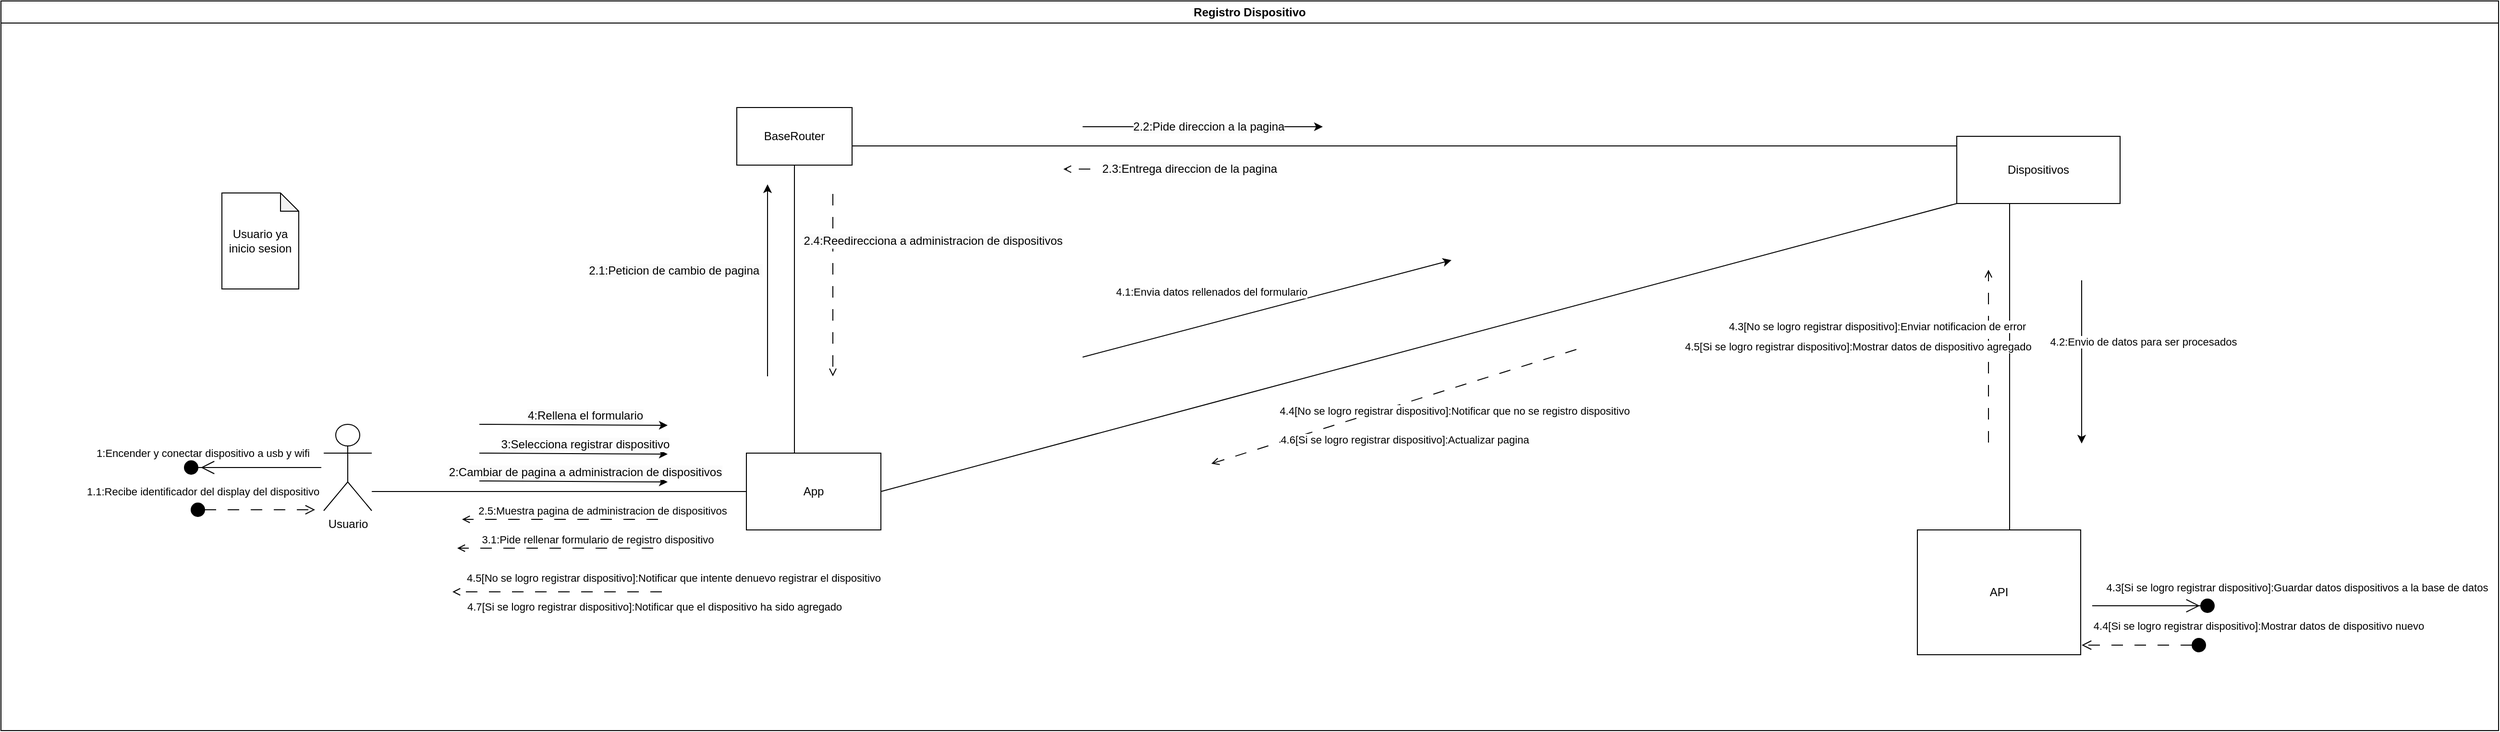 <mxfile version="24.7.17">
  <diagram name="Página-1" id="HpcF04neRlfk61U_BmMo">
    <mxGraphModel dx="1600" dy="924" grid="1" gridSize="10" guides="1" tooltips="1" connect="1" arrows="1" fold="1" page="1" pageScale="1" pageWidth="827" pageHeight="1169" math="0" shadow="0">
      <root>
        <mxCell id="0" />
        <mxCell id="1" parent="0" />
        <mxCell id="HlTpHQT_LpQZvoVh_AyP-126" value="Registro Dispositivo" style="swimlane;whiteSpace=wrap;html=1;" vertex="1" parent="1">
          <mxGeometry x="30" y="60" width="2600" height="760" as="geometry" />
        </mxCell>
        <mxCell id="HlTpHQT_LpQZvoVh_AyP-127" style="edgeStyle=orthogonalEdgeStyle;rounded=0;orthogonalLoop=1;jettySize=auto;html=1;entryX=0;entryY=0.5;entryDx=0;entryDy=0;endArrow=none;endFill=0;" edge="1" parent="HlTpHQT_LpQZvoVh_AyP-126" source="HlTpHQT_LpQZvoVh_AyP-128" target="HlTpHQT_LpQZvoVh_AyP-132">
          <mxGeometry relative="1" as="geometry">
            <Array as="points">
              <mxPoint x="476" y="511" />
              <mxPoint x="476" y="511" />
            </Array>
          </mxGeometry>
        </mxCell>
        <mxCell id="HlTpHQT_LpQZvoVh_AyP-128" value="Usuario" style="shape=umlActor;verticalLabelPosition=bottom;verticalAlign=top;html=1;outlineConnect=0;" vertex="1" parent="HlTpHQT_LpQZvoVh_AyP-126">
          <mxGeometry x="336" y="441" width="50" height="90" as="geometry" />
        </mxCell>
        <mxCell id="HlTpHQT_LpQZvoVh_AyP-129" style="edgeStyle=orthogonalEdgeStyle;rounded=0;orthogonalLoop=1;jettySize=auto;html=1;endArrow=none;endFill=0;" edge="1" parent="HlTpHQT_LpQZvoVh_AyP-126" source="HlTpHQT_LpQZvoVh_AyP-130" target="HlTpHQT_LpQZvoVh_AyP-135">
          <mxGeometry relative="1" as="geometry">
            <Array as="points">
              <mxPoint x="1156" y="151" />
              <mxPoint x="1156" y="151" />
            </Array>
          </mxGeometry>
        </mxCell>
        <mxCell id="HlTpHQT_LpQZvoVh_AyP-130" value="BaseRouter" style="rounded=0;whiteSpace=wrap;html=1;" vertex="1" parent="HlTpHQT_LpQZvoVh_AyP-126">
          <mxGeometry x="766" y="111" width="120" height="60" as="geometry" />
        </mxCell>
        <mxCell id="HlTpHQT_LpQZvoVh_AyP-131" style="edgeStyle=orthogonalEdgeStyle;rounded=0;orthogonalLoop=1;jettySize=auto;html=1;endArrow=none;endFill=0;" edge="1" parent="HlTpHQT_LpQZvoVh_AyP-126" source="HlTpHQT_LpQZvoVh_AyP-132" target="HlTpHQT_LpQZvoVh_AyP-130">
          <mxGeometry relative="1" as="geometry">
            <Array as="points">
              <mxPoint x="826" y="361" />
              <mxPoint x="826" y="361" />
            </Array>
          </mxGeometry>
        </mxCell>
        <mxCell id="HlTpHQT_LpQZvoVh_AyP-132" value="App" style="rounded=0;whiteSpace=wrap;html=1;" vertex="1" parent="HlTpHQT_LpQZvoVh_AyP-126">
          <mxGeometry x="776" y="471" width="140" height="80" as="geometry" />
        </mxCell>
        <mxCell id="HlTpHQT_LpQZvoVh_AyP-133" value="API" style="rounded=0;whiteSpace=wrap;html=1;" vertex="1" parent="HlTpHQT_LpQZvoVh_AyP-126">
          <mxGeometry x="1995" y="551" width="170" height="130" as="geometry" />
        </mxCell>
        <mxCell id="HlTpHQT_LpQZvoVh_AyP-134" style="edgeStyle=orthogonalEdgeStyle;rounded=0;orthogonalLoop=1;jettySize=auto;html=1;endArrow=none;endFill=0;" edge="1" parent="HlTpHQT_LpQZvoVh_AyP-126" source="HlTpHQT_LpQZvoVh_AyP-135">
          <mxGeometry relative="1" as="geometry">
            <Array as="points">
              <mxPoint x="2091" y="421" />
              <mxPoint x="2091" y="421" />
            </Array>
            <mxPoint x="2091.0" y="551" as="targetPoint" />
          </mxGeometry>
        </mxCell>
        <mxCell id="HlTpHQT_LpQZvoVh_AyP-135" value="Dispositivos" style="rounded=0;whiteSpace=wrap;html=1;" vertex="1" parent="HlTpHQT_LpQZvoVh_AyP-126">
          <mxGeometry x="2036" y="141" width="170" height="70" as="geometry" />
        </mxCell>
        <mxCell id="HlTpHQT_LpQZvoVh_AyP-136" value="" style="endArrow=classic;html=1;rounded=0;" edge="1" parent="HlTpHQT_LpQZvoVh_AyP-126">
          <mxGeometry width="50" height="50" relative="1" as="geometry">
            <mxPoint x="498" y="500" as="sourcePoint" />
            <mxPoint x="694" y="501" as="targetPoint" />
          </mxGeometry>
        </mxCell>
        <mxCell id="HlTpHQT_LpQZvoVh_AyP-137" value="&lt;span style=&quot;font-size: 12px; background-color: rgb(251, 251, 251);&quot;&gt;2:Cambiar de pagina a administracion de dispositivos&lt;/span&gt;" style="edgeLabel;html=1;align=center;verticalAlign=middle;resizable=0;points=[];" vertex="1" connectable="0" parent="HlTpHQT_LpQZvoVh_AyP-136">
          <mxGeometry x="-0.107" y="-2" relative="1" as="geometry">
            <mxPoint x="22" y="-12" as="offset" />
          </mxGeometry>
        </mxCell>
        <mxCell id="HlTpHQT_LpQZvoVh_AyP-138" value="" style="endArrow=classic;html=1;rounded=0;" edge="1" parent="HlTpHQT_LpQZvoVh_AyP-126">
          <mxGeometry width="50" height="50" relative="1" as="geometry">
            <mxPoint x="798" y="391" as="sourcePoint" />
            <mxPoint x="798" y="191" as="targetPoint" />
          </mxGeometry>
        </mxCell>
        <mxCell id="HlTpHQT_LpQZvoVh_AyP-139" value="&lt;span style=&quot;font-size: 12px; background-color: rgb(251, 251, 251);&quot;&gt;2.1:Peticion de cambio de pagina&amp;nbsp;&lt;/span&gt;" style="edgeLabel;html=1;align=center;verticalAlign=middle;resizable=0;points=[];" vertex="1" connectable="0" parent="HlTpHQT_LpQZvoVh_AyP-138">
          <mxGeometry x="0.001" y="2" relative="1" as="geometry">
            <mxPoint x="-94" y="-10" as="offset" />
          </mxGeometry>
        </mxCell>
        <mxCell id="HlTpHQT_LpQZvoVh_AyP-140" value="" style="endArrow=open;html=1;rounded=0;endFill=0;dashed=1;dashPattern=12 12;" edge="1" parent="HlTpHQT_LpQZvoVh_AyP-126">
          <mxGeometry width="50" height="50" relative="1" as="geometry">
            <mxPoint x="866" y="201" as="sourcePoint" />
            <mxPoint x="866" y="391" as="targetPoint" />
          </mxGeometry>
        </mxCell>
        <mxCell id="HlTpHQT_LpQZvoVh_AyP-141" value="&lt;span style=&quot;font-size: 12px; background-color: rgb(251, 251, 251);&quot;&gt;2.4:Reedirecciona a administracion de dispositivos&lt;/span&gt;" style="edgeLabel;html=1;align=center;verticalAlign=middle;resizable=0;points=[];" vertex="1" connectable="0" parent="HlTpHQT_LpQZvoVh_AyP-140">
          <mxGeometry x="-0.085" y="-4" relative="1" as="geometry">
            <mxPoint x="108" y="-38" as="offset" />
          </mxGeometry>
        </mxCell>
        <mxCell id="HlTpHQT_LpQZvoVh_AyP-142" value="" style="endArrow=classic;html=1;rounded=0;" edge="1" parent="HlTpHQT_LpQZvoVh_AyP-126">
          <mxGeometry width="50" height="50" relative="1" as="geometry">
            <mxPoint x="1126" y="131" as="sourcePoint" />
            <mxPoint x="1376" y="131" as="targetPoint" />
          </mxGeometry>
        </mxCell>
        <mxCell id="HlTpHQT_LpQZvoVh_AyP-143" value="&lt;span style=&quot;font-size: 12px; background-color: rgb(251, 251, 251);&quot;&gt;2.2:Pide direccion a la pagina&lt;/span&gt;" style="edgeLabel;html=1;align=center;verticalAlign=middle;resizable=0;points=[];" vertex="1" connectable="0" parent="HlTpHQT_LpQZvoVh_AyP-142">
          <mxGeometry x="0.563" y="-2" relative="1" as="geometry">
            <mxPoint x="-65" y="-2" as="offset" />
          </mxGeometry>
        </mxCell>
        <mxCell id="HlTpHQT_LpQZvoVh_AyP-144" value="" style="endArrow=classic;html=1;rounded=0;" edge="1" parent="HlTpHQT_LpQZvoVh_AyP-126">
          <mxGeometry width="50" height="50" relative="1" as="geometry">
            <mxPoint x="2166" y="291" as="sourcePoint" />
            <mxPoint x="2166" y="461" as="targetPoint" />
            <Array as="points" />
          </mxGeometry>
        </mxCell>
        <mxCell id="HlTpHQT_LpQZvoVh_AyP-145" value="4.2:Envio de datos para ser procesados" style="edgeLabel;html=1;align=center;verticalAlign=middle;resizable=0;points=[];" vertex="1" connectable="0" parent="HlTpHQT_LpQZvoVh_AyP-144">
          <mxGeometry x="0.174" y="2" relative="1" as="geometry">
            <mxPoint x="62" y="-36" as="offset" />
          </mxGeometry>
        </mxCell>
        <mxCell id="HlTpHQT_LpQZvoVh_AyP-146" value="" style="endArrow=open;html=1;rounded=0;endFill=0;dashed=1;dashPattern=12 12;" edge="1" parent="HlTpHQT_LpQZvoVh_AyP-126">
          <mxGeometry width="50" height="50" relative="1" as="geometry">
            <mxPoint x="2069" y="460" as="sourcePoint" />
            <mxPoint x="2069" y="280" as="targetPoint" />
          </mxGeometry>
        </mxCell>
        <mxCell id="HlTpHQT_LpQZvoVh_AyP-147" value="4.3[No se logro registrar dispositivo]:Enviar notificacion de error" style="edgeLabel;html=1;align=center;verticalAlign=middle;resizable=0;points=[];" vertex="1" connectable="0" parent="HlTpHQT_LpQZvoVh_AyP-146">
          <mxGeometry x="0.335" relative="1" as="geometry">
            <mxPoint x="-116" y="-1" as="offset" />
          </mxGeometry>
        </mxCell>
        <mxCell id="HlTpHQT_LpQZvoVh_AyP-148" value="4.5[Si se logro registrar dispositivo]:Mostrar datos de dispositivo agregado" style="edgeLabel;html=1;align=center;verticalAlign=middle;resizable=0;points=[];" vertex="1" connectable="0" parent="HlTpHQT_LpQZvoVh_AyP-146">
          <mxGeometry x="-0.407" y="3" relative="1" as="geometry">
            <mxPoint x="-133" y="-47" as="offset" />
          </mxGeometry>
        </mxCell>
        <mxCell id="HlTpHQT_LpQZvoVh_AyP-149" value="" style="endArrow=open;html=1;rounded=0;endFill=0;dashed=1;dashPattern=12 12;" edge="1" parent="HlTpHQT_LpQZvoVh_AyP-126">
          <mxGeometry width="50" height="50" relative="1" as="geometry">
            <mxPoint x="1326" y="175.17" as="sourcePoint" />
            <mxPoint x="1106" y="175.17" as="targetPoint" />
          </mxGeometry>
        </mxCell>
        <mxCell id="HlTpHQT_LpQZvoVh_AyP-150" value="&lt;span style=&quot;font-size: 12px; background-color: rgb(251, 251, 251);&quot;&gt;2.3:Entrega direccion de la pagina&lt;/span&gt;" style="edgeLabel;html=1;align=center;verticalAlign=middle;resizable=0;points=[];" vertex="1" connectable="0" parent="HlTpHQT_LpQZvoVh_AyP-149">
          <mxGeometry x="0.103" y="-5" relative="1" as="geometry">
            <mxPoint x="32" y="5" as="offset" />
          </mxGeometry>
        </mxCell>
        <mxCell id="HlTpHQT_LpQZvoVh_AyP-151" value="" style="endArrow=none;html=1;rounded=0;entryX=0;entryY=1;entryDx=0;entryDy=0;exitX=1;exitY=0.5;exitDx=0;exitDy=0;endFill=0;" edge="1" parent="HlTpHQT_LpQZvoVh_AyP-126" source="HlTpHQT_LpQZvoVh_AyP-132" target="HlTpHQT_LpQZvoVh_AyP-135">
          <mxGeometry width="50" height="50" relative="1" as="geometry">
            <mxPoint x="956" y="451" as="sourcePoint" />
            <mxPoint x="1136" y="341" as="targetPoint" />
          </mxGeometry>
        </mxCell>
        <mxCell id="HlTpHQT_LpQZvoVh_AyP-152" value="" style="endArrow=classic;html=1;rounded=0;" edge="1" parent="HlTpHQT_LpQZvoVh_AyP-126">
          <mxGeometry width="50" height="50" relative="1" as="geometry">
            <mxPoint x="1126" y="371" as="sourcePoint" />
            <mxPoint x="1510" y="270" as="targetPoint" />
          </mxGeometry>
        </mxCell>
        <mxCell id="HlTpHQT_LpQZvoVh_AyP-153" value="4.1:Envia datos rellenados del formulario" style="edgeLabel;html=1;align=center;verticalAlign=middle;resizable=0;points=[];" vertex="1" connectable="0" parent="HlTpHQT_LpQZvoVh_AyP-152">
          <mxGeometry x="-0.211" y="3" relative="1" as="geometry">
            <mxPoint x="-17" y="-26" as="offset" />
          </mxGeometry>
        </mxCell>
        <mxCell id="HlTpHQT_LpQZvoVh_AyP-154" value="" style="endArrow=open;html=1;rounded=0;endFill=0;dashed=1;dashPattern=12 12;" edge="1" parent="HlTpHQT_LpQZvoVh_AyP-126">
          <mxGeometry width="50" height="50" relative="1" as="geometry">
            <mxPoint x="1640" y="363" as="sourcePoint" />
            <mxPoint x="1260" y="482" as="targetPoint" />
          </mxGeometry>
        </mxCell>
        <mxCell id="HlTpHQT_LpQZvoVh_AyP-155" value="4.4[No se logro registrar dispositivo]:Notificar que no se registro dispositivo" style="edgeLabel;html=1;align=center;verticalAlign=middle;resizable=0;points=[];" vertex="1" connectable="0" parent="HlTpHQT_LpQZvoVh_AyP-154">
          <mxGeometry x="0.426" y="-4" relative="1" as="geometry">
            <mxPoint x="145" y="-17" as="offset" />
          </mxGeometry>
        </mxCell>
        <mxCell id="HlTpHQT_LpQZvoVh_AyP-156" value="4.6[Si se logro registrar dispositivo]:Actualizar pagina" style="edgeLabel;html=1;align=center;verticalAlign=middle;resizable=0;points=[];" vertex="1" connectable="0" parent="HlTpHQT_LpQZvoVh_AyP-154">
          <mxGeometry x="0.734" y="-1" relative="1" as="geometry">
            <mxPoint x="150" y="-8" as="offset" />
          </mxGeometry>
        </mxCell>
        <mxCell id="HlTpHQT_LpQZvoVh_AyP-157" value="" style="endArrow=open;html=1;rounded=0;endFill=0;dashed=1;dashPattern=12 12;" edge="1" parent="HlTpHQT_LpQZvoVh_AyP-126">
          <mxGeometry width="50" height="50" relative="1" as="geometry">
            <mxPoint x="684" y="540" as="sourcePoint" />
            <mxPoint x="480" y="540" as="targetPoint" />
          </mxGeometry>
        </mxCell>
        <mxCell id="HlTpHQT_LpQZvoVh_AyP-158" value="2.5:Muestra pagina de administracion de dispositivos" style="edgeLabel;html=1;align=center;verticalAlign=middle;resizable=0;points=[];" vertex="1" connectable="0" parent="HlTpHQT_LpQZvoVh_AyP-157">
          <mxGeometry x="-0.166" y="2" relative="1" as="geometry">
            <mxPoint x="27" y="-11" as="offset" />
          </mxGeometry>
        </mxCell>
        <mxCell id="HlTpHQT_LpQZvoVh_AyP-159" value="4.4[Si se logro registrar dispositivo]:Mostrar datos de dispositivo nuevo" style="html=1;verticalAlign=bottom;startArrow=circle;startFill=1;endArrow=open;startSize=6;endSize=8;curved=0;rounded=0;dashed=1;dashPattern=12 12;entryX=1;entryY=0;entryDx=0;entryDy=5;entryPerimeter=0;" edge="1" parent="HlTpHQT_LpQZvoVh_AyP-126">
          <mxGeometry x="-1" y="-55" width="80" relative="1" as="geometry">
            <mxPoint x="2296" y="671" as="sourcePoint" />
            <mxPoint x="2166" y="671" as="targetPoint" />
            <mxPoint x="54" y="44" as="offset" />
          </mxGeometry>
        </mxCell>
        <mxCell id="HlTpHQT_LpQZvoVh_AyP-160" value="" style="group;rotation=180;" vertex="1" connectable="0" parent="HlTpHQT_LpQZvoVh_AyP-126">
          <mxGeometry x="277" y="486" width="121" as="geometry" />
        </mxCell>
        <mxCell id="HlTpHQT_LpQZvoVh_AyP-161" value="1:Encender y conectar dispositivo a usb y wifi" style="html=1;verticalAlign=bottom;startArrow=none;startFill=0;endArrow=oval;curved=0;rounded=0;endFill=1;targetPerimeterSpacing=2;endSize=14;" edge="1" parent="HlTpHQT_LpQZvoVh_AyP-160">
          <mxGeometry x="0.875" y="-6" width="80" relative="1" as="geometry">
            <mxPoint as="sourcePoint" />
            <mxPoint x="-79" as="targetPoint" />
            <mxPoint as="offset" />
            <Array as="points">
              <mxPoint x="56.467" />
            </Array>
          </mxGeometry>
        </mxCell>
        <mxCell id="HlTpHQT_LpQZvoVh_AyP-162" value="" style="endArrow=open;endFill=1;endSize=12;html=1;rounded=0;" edge="1" parent="HlTpHQT_LpQZvoVh_AyP-160">
          <mxGeometry width="160" relative="1" as="geometry">
            <mxPoint as="sourcePoint" />
            <mxPoint x="-69" as="targetPoint" />
          </mxGeometry>
        </mxCell>
        <mxCell id="HlTpHQT_LpQZvoVh_AyP-163" value="1.1:Recibe identificador del display del dispositivo" style="html=1;verticalAlign=bottom;startArrow=circle;startFill=1;endArrow=open;startSize=6;endSize=8;curved=0;rounded=0;dashed=1;dashPattern=12 12;" edge="1" parent="HlTpHQT_LpQZvoVh_AyP-126">
          <mxGeometry x="-0.8" y="10" width="80" relative="1" as="geometry">
            <mxPoint x="197" y="530.0" as="sourcePoint" />
            <mxPoint x="327" y="530" as="targetPoint" />
            <mxPoint as="offset" />
          </mxGeometry>
        </mxCell>
        <mxCell id="HlTpHQT_LpQZvoVh_AyP-164" value="" style="endArrow=classic;html=1;rounded=0;" edge="1" parent="HlTpHQT_LpQZvoVh_AyP-126">
          <mxGeometry width="50" height="50" relative="1" as="geometry">
            <mxPoint x="498" y="471" as="sourcePoint" />
            <mxPoint x="694" y="472" as="targetPoint" />
          </mxGeometry>
        </mxCell>
        <mxCell id="HlTpHQT_LpQZvoVh_AyP-165" value="&lt;span style=&quot;font-size: 12px; background-color: rgb(251, 251, 251);&quot;&gt;3:Selecciona registrar dispositivo&lt;/span&gt;" style="edgeLabel;html=1;align=center;verticalAlign=middle;resizable=0;points=[];" vertex="1" connectable="0" parent="HlTpHQT_LpQZvoVh_AyP-164">
          <mxGeometry x="-0.107" y="-2" relative="1" as="geometry">
            <mxPoint x="22" y="-12" as="offset" />
          </mxGeometry>
        </mxCell>
        <mxCell id="HlTpHQT_LpQZvoVh_AyP-166" value="" style="endArrow=open;html=1;rounded=0;endFill=0;dashed=1;dashPattern=12 12;" edge="1" parent="HlTpHQT_LpQZvoVh_AyP-126">
          <mxGeometry width="50" height="50" relative="1" as="geometry">
            <mxPoint x="679" y="570" as="sourcePoint" />
            <mxPoint x="475" y="570" as="targetPoint" />
          </mxGeometry>
        </mxCell>
        <mxCell id="HlTpHQT_LpQZvoVh_AyP-167" value="3.1:Pide rellenar formulario de registro dispositivo" style="edgeLabel;html=1;align=center;verticalAlign=middle;resizable=0;points=[];" vertex="1" connectable="0" parent="HlTpHQT_LpQZvoVh_AyP-166">
          <mxGeometry x="-0.166" y="2" relative="1" as="geometry">
            <mxPoint x="27" y="-11" as="offset" />
          </mxGeometry>
        </mxCell>
        <mxCell id="HlTpHQT_LpQZvoVh_AyP-168" value="" style="endArrow=classic;html=1;rounded=0;" edge="1" parent="HlTpHQT_LpQZvoVh_AyP-126">
          <mxGeometry width="50" height="50" relative="1" as="geometry">
            <mxPoint x="498" y="441" as="sourcePoint" />
            <mxPoint x="694" y="442" as="targetPoint" />
          </mxGeometry>
        </mxCell>
        <mxCell id="HlTpHQT_LpQZvoVh_AyP-169" value="&lt;span style=&quot;font-size: 12px; background-color: rgb(251, 251, 251);&quot;&gt;4:Rellena el formulario&lt;/span&gt;" style="edgeLabel;html=1;align=center;verticalAlign=middle;resizable=0;points=[];" vertex="1" connectable="0" parent="HlTpHQT_LpQZvoVh_AyP-168">
          <mxGeometry x="-0.107" y="-2" relative="1" as="geometry">
            <mxPoint x="22" y="-12" as="offset" />
          </mxGeometry>
        </mxCell>
        <mxCell id="HlTpHQT_LpQZvoVh_AyP-170" value="" style="endArrow=open;html=1;rounded=0;endFill=0;dashed=1;dashPattern=12 12;" edge="1" parent="HlTpHQT_LpQZvoVh_AyP-126">
          <mxGeometry width="50" height="50" relative="1" as="geometry">
            <mxPoint x="688" y="615.5" as="sourcePoint" />
            <mxPoint x="470" y="615.5" as="targetPoint" />
          </mxGeometry>
        </mxCell>
        <mxCell id="HlTpHQT_LpQZvoVh_AyP-171" value="4.5[No se logro registrar dispositivo]:Notificar que intente denuevo registrar el dispositivo" style="edgeLabel;html=1;align=center;verticalAlign=middle;resizable=0;points=[];" vertex="1" connectable="0" parent="HlTpHQT_LpQZvoVh_AyP-170">
          <mxGeometry x="0.426" y="-4" relative="1" as="geometry">
            <mxPoint x="167" y="-11" as="offset" />
          </mxGeometry>
        </mxCell>
        <mxCell id="HlTpHQT_LpQZvoVh_AyP-172" value="4.7[Si se logro registrar dispositivo]:Notificar que el dispositivo ha sido agregado" style="edgeLabel;html=1;align=center;verticalAlign=middle;resizable=0;points=[];" vertex="1" connectable="0" parent="HlTpHQT_LpQZvoVh_AyP-170">
          <mxGeometry x="0.734" y="-1" relative="1" as="geometry">
            <mxPoint x="181" y="16" as="offset" />
          </mxGeometry>
        </mxCell>
        <mxCell id="HlTpHQT_LpQZvoVh_AyP-173" value="" style="group" vertex="1" connectable="0" parent="1">
          <mxGeometry x="2207" y="690" width="120" as="geometry" />
        </mxCell>
        <mxCell id="HlTpHQT_LpQZvoVh_AyP-174" value="4.3[Si se logro registrar dispositivo]:Guardar datos dispositivos a la base de datos" style="html=1;verticalAlign=bottom;startArrow=none;startFill=0;endArrow=oval;curved=0;rounded=0;endFill=1;targetPerimeterSpacing=2;endSize=14;" edge="1" parent="HlTpHQT_LpQZvoVh_AyP-173">
          <mxGeometry x="1" y="94" width="80" relative="1" as="geometry">
            <mxPoint as="sourcePoint" />
            <mxPoint x="120" as="targetPoint" />
            <mxPoint x="93" y="84" as="offset" />
            <Array as="points">
              <mxPoint x="56" />
            </Array>
          </mxGeometry>
        </mxCell>
        <mxCell id="HlTpHQT_LpQZvoVh_AyP-175" value="" style="endArrow=open;endFill=1;endSize=12;html=1;rounded=0;" edge="1" parent="HlTpHQT_LpQZvoVh_AyP-173">
          <mxGeometry width="160" relative="1" as="geometry">
            <mxPoint as="sourcePoint" />
            <mxPoint x="112" as="targetPoint" />
          </mxGeometry>
        </mxCell>
        <mxCell id="HlTpHQT_LpQZvoVh_AyP-176" value="Usuario ya inicio sesion" style="shape=note;whiteSpace=wrap;html=1;backgroundOutline=1;darkOpacity=0.05;size=19;" vertex="1" parent="1">
          <mxGeometry x="260" y="260" width="80" height="100" as="geometry" />
        </mxCell>
      </root>
    </mxGraphModel>
  </diagram>
</mxfile>
